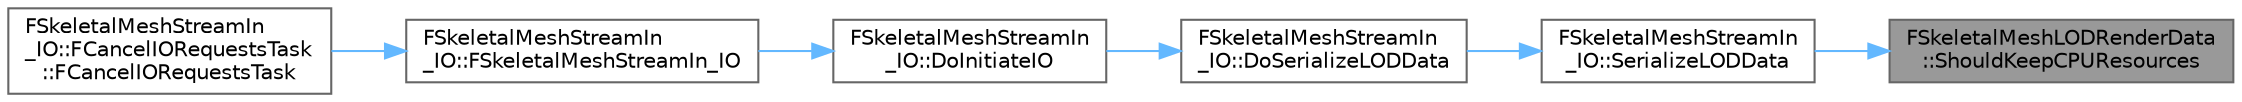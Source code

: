 digraph "FSkeletalMeshLODRenderData::ShouldKeepCPUResources"
{
 // INTERACTIVE_SVG=YES
 // LATEX_PDF_SIZE
  bgcolor="transparent";
  edge [fontname=Helvetica,fontsize=10,labelfontname=Helvetica,labelfontsize=10];
  node [fontname=Helvetica,fontsize=10,shape=box,height=0.2,width=0.4];
  rankdir="RL";
  Node1 [id="Node000001",label="FSkeletalMeshLODRenderData\l::ShouldKeepCPUResources",height=0.2,width=0.4,color="gray40", fillcolor="grey60", style="filled", fontcolor="black",tooltip=" "];
  Node1 -> Node2 [id="edge1_Node000001_Node000002",dir="back",color="steelblue1",style="solid",tooltip=" "];
  Node2 [id="Node000002",label="FSkeletalMeshStreamIn\l_IO::SerializeLODData",height=0.2,width=0.4,color="grey40", fillcolor="white", style="filled",URL="$d3/d9e/classFSkeletalMeshStreamIn__IO.html#a18408d001446bca9435003ad85f40259",tooltip="Serialize data of new LODs to corresponding FStaticMeshLODResources."];
  Node2 -> Node3 [id="edge2_Node000002_Node000003",dir="back",color="steelblue1",style="solid",tooltip=" "];
  Node3 [id="Node000003",label="FSkeletalMeshStreamIn\l_IO::DoSerializeLODData",height=0.2,width=0.4,color="grey40", fillcolor="white", style="filled",URL="$d3/d9e/classFSkeletalMeshStreamIn__IO.html#af42f54a31f05edb73b107f96607d63bb",tooltip=" "];
  Node3 -> Node4 [id="edge3_Node000003_Node000004",dir="back",color="steelblue1",style="solid",tooltip=" "];
  Node4 [id="Node000004",label="FSkeletalMeshStreamIn\l_IO::DoInitiateIO",height=0.2,width=0.4,color="grey40", fillcolor="white", style="filled",URL="$d3/d9e/classFSkeletalMeshStreamIn__IO.html#a564fa1e1f02f67f9d6c988f2ad95620a",tooltip=" "];
  Node4 -> Node5 [id="edge4_Node000004_Node000005",dir="back",color="steelblue1",style="solid",tooltip=" "];
  Node5 [id="Node000005",label="FSkeletalMeshStreamIn\l_IO::FSkeletalMeshStreamIn_IO",height=0.2,width=0.4,color="grey40", fillcolor="white", style="filled",URL="$d3/d9e/classFSkeletalMeshStreamIn__IO.html#ab65e0c785faceced6fca0ed663031e54",tooltip=" "];
  Node5 -> Node6 [id="edge5_Node000005_Node000006",dir="back",color="steelblue1",style="solid",tooltip=" "];
  Node6 [id="Node000006",label="FSkeletalMeshStreamIn\l_IO::FCancelIORequestsTask\l::FCancelIORequestsTask",height=0.2,width=0.4,color="grey40", fillcolor="white", style="filled",URL="$d1/dc2/classFSkeletalMeshStreamIn__IO_1_1FCancelIORequestsTask.html#a475ad53152ef5d73e9bda8b2d6a0d852",tooltip=" "];
}
